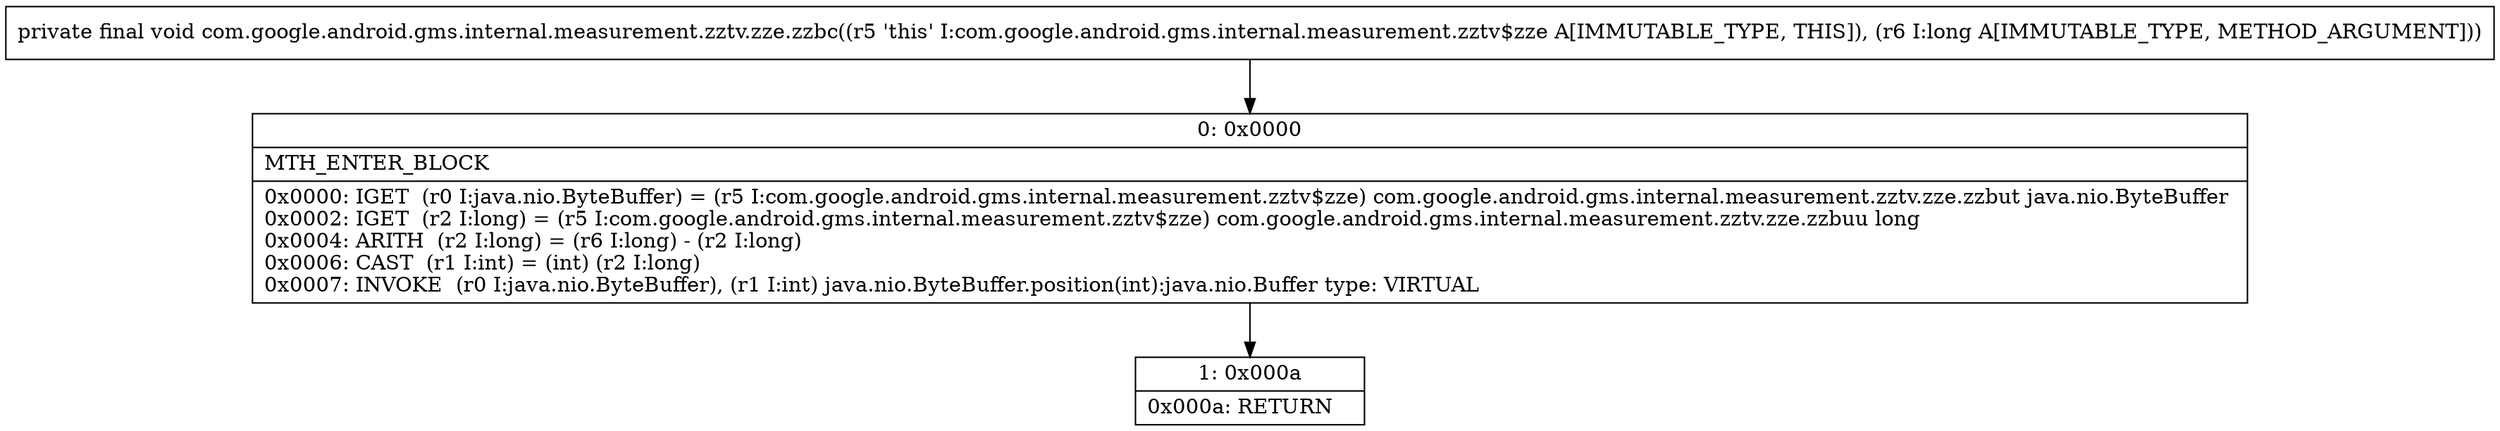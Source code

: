 digraph "CFG forcom.google.android.gms.internal.measurement.zztv.zze.zzbc(J)V" {
Node_0 [shape=record,label="{0\:\ 0x0000|MTH_ENTER_BLOCK\l|0x0000: IGET  (r0 I:java.nio.ByteBuffer) = (r5 I:com.google.android.gms.internal.measurement.zztv$zze) com.google.android.gms.internal.measurement.zztv.zze.zzbut java.nio.ByteBuffer \l0x0002: IGET  (r2 I:long) = (r5 I:com.google.android.gms.internal.measurement.zztv$zze) com.google.android.gms.internal.measurement.zztv.zze.zzbuu long \l0x0004: ARITH  (r2 I:long) = (r6 I:long) \- (r2 I:long) \l0x0006: CAST  (r1 I:int) = (int) (r2 I:long) \l0x0007: INVOKE  (r0 I:java.nio.ByteBuffer), (r1 I:int) java.nio.ByteBuffer.position(int):java.nio.Buffer type: VIRTUAL \l}"];
Node_1 [shape=record,label="{1\:\ 0x000a|0x000a: RETURN   \l}"];
MethodNode[shape=record,label="{private final void com.google.android.gms.internal.measurement.zztv.zze.zzbc((r5 'this' I:com.google.android.gms.internal.measurement.zztv$zze A[IMMUTABLE_TYPE, THIS]), (r6 I:long A[IMMUTABLE_TYPE, METHOD_ARGUMENT])) }"];
MethodNode -> Node_0;
Node_0 -> Node_1;
}

